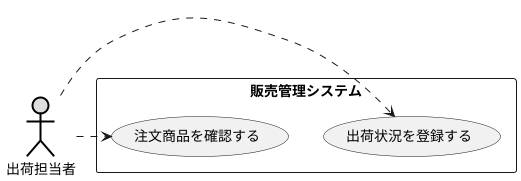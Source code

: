 @startuml ユースケース図
actor 出荷担当者 #DDDDDD;line:black;line.bold;
rectangle 販売管理システム{
    usecase 注文商品を確認する
    usecase 出荷状況を登録する
}
出荷担当者.>出荷状況を登録する
出荷担当者.>注文商品を確認する
@enduml
